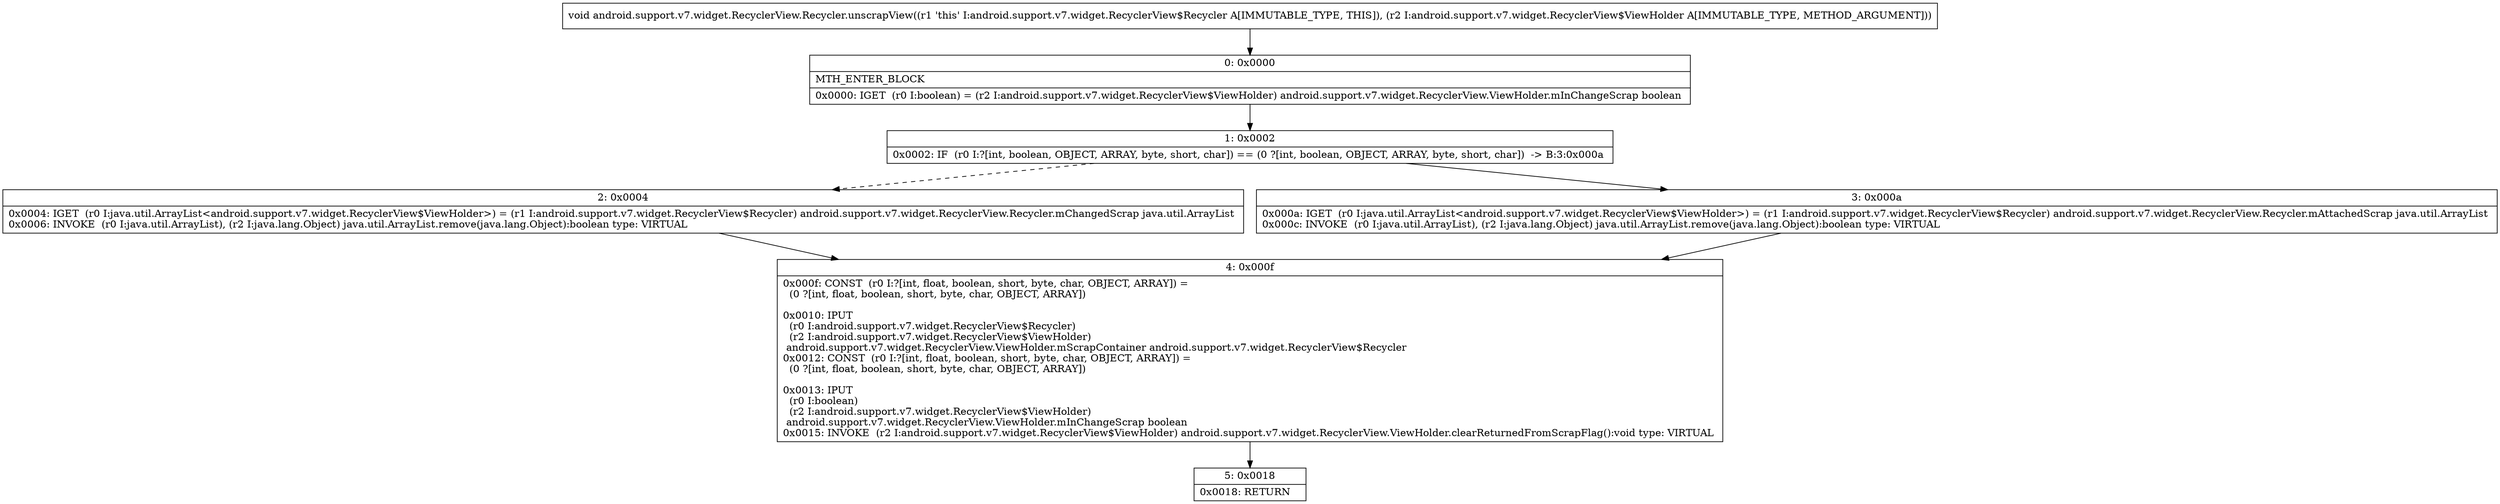 digraph "CFG forandroid.support.v7.widget.RecyclerView.Recycler.unscrapView(Landroid\/support\/v7\/widget\/RecyclerView$ViewHolder;)V" {
Node_0 [shape=record,label="{0\:\ 0x0000|MTH_ENTER_BLOCK\l|0x0000: IGET  (r0 I:boolean) = (r2 I:android.support.v7.widget.RecyclerView$ViewHolder) android.support.v7.widget.RecyclerView.ViewHolder.mInChangeScrap boolean \l}"];
Node_1 [shape=record,label="{1\:\ 0x0002|0x0002: IF  (r0 I:?[int, boolean, OBJECT, ARRAY, byte, short, char]) == (0 ?[int, boolean, OBJECT, ARRAY, byte, short, char])  \-\> B:3:0x000a \l}"];
Node_2 [shape=record,label="{2\:\ 0x0004|0x0004: IGET  (r0 I:java.util.ArrayList\<android.support.v7.widget.RecyclerView$ViewHolder\>) = (r1 I:android.support.v7.widget.RecyclerView$Recycler) android.support.v7.widget.RecyclerView.Recycler.mChangedScrap java.util.ArrayList \l0x0006: INVOKE  (r0 I:java.util.ArrayList), (r2 I:java.lang.Object) java.util.ArrayList.remove(java.lang.Object):boolean type: VIRTUAL \l}"];
Node_3 [shape=record,label="{3\:\ 0x000a|0x000a: IGET  (r0 I:java.util.ArrayList\<android.support.v7.widget.RecyclerView$ViewHolder\>) = (r1 I:android.support.v7.widget.RecyclerView$Recycler) android.support.v7.widget.RecyclerView.Recycler.mAttachedScrap java.util.ArrayList \l0x000c: INVOKE  (r0 I:java.util.ArrayList), (r2 I:java.lang.Object) java.util.ArrayList.remove(java.lang.Object):boolean type: VIRTUAL \l}"];
Node_4 [shape=record,label="{4\:\ 0x000f|0x000f: CONST  (r0 I:?[int, float, boolean, short, byte, char, OBJECT, ARRAY]) = \l  (0 ?[int, float, boolean, short, byte, char, OBJECT, ARRAY])\l \l0x0010: IPUT  \l  (r0 I:android.support.v7.widget.RecyclerView$Recycler)\l  (r2 I:android.support.v7.widget.RecyclerView$ViewHolder)\l android.support.v7.widget.RecyclerView.ViewHolder.mScrapContainer android.support.v7.widget.RecyclerView$Recycler \l0x0012: CONST  (r0 I:?[int, float, boolean, short, byte, char, OBJECT, ARRAY]) = \l  (0 ?[int, float, boolean, short, byte, char, OBJECT, ARRAY])\l \l0x0013: IPUT  \l  (r0 I:boolean)\l  (r2 I:android.support.v7.widget.RecyclerView$ViewHolder)\l android.support.v7.widget.RecyclerView.ViewHolder.mInChangeScrap boolean \l0x0015: INVOKE  (r2 I:android.support.v7.widget.RecyclerView$ViewHolder) android.support.v7.widget.RecyclerView.ViewHolder.clearReturnedFromScrapFlag():void type: VIRTUAL \l}"];
Node_5 [shape=record,label="{5\:\ 0x0018|0x0018: RETURN   \l}"];
MethodNode[shape=record,label="{void android.support.v7.widget.RecyclerView.Recycler.unscrapView((r1 'this' I:android.support.v7.widget.RecyclerView$Recycler A[IMMUTABLE_TYPE, THIS]), (r2 I:android.support.v7.widget.RecyclerView$ViewHolder A[IMMUTABLE_TYPE, METHOD_ARGUMENT])) }"];
MethodNode -> Node_0;
Node_0 -> Node_1;
Node_1 -> Node_2[style=dashed];
Node_1 -> Node_3;
Node_2 -> Node_4;
Node_3 -> Node_4;
Node_4 -> Node_5;
}

